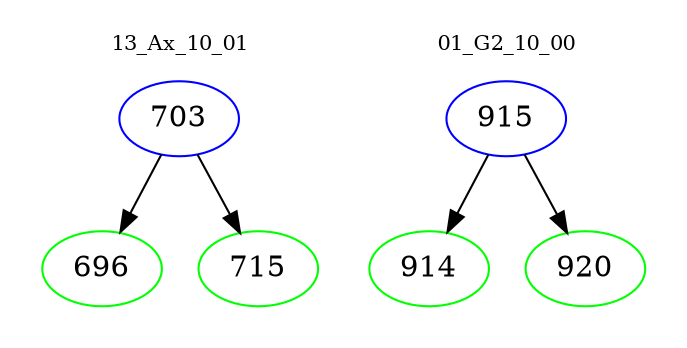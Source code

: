 digraph{
subgraph cluster_0 {
color = white
label = "13_Ax_10_01";
fontsize=10;
T0_703 [label="703", color="blue"]
T0_703 -> T0_696 [color="black"]
T0_696 [label="696", color="green"]
T0_703 -> T0_715 [color="black"]
T0_715 [label="715", color="green"]
}
subgraph cluster_1 {
color = white
label = "01_G2_10_00";
fontsize=10;
T1_915 [label="915", color="blue"]
T1_915 -> T1_914 [color="black"]
T1_914 [label="914", color="green"]
T1_915 -> T1_920 [color="black"]
T1_920 [label="920", color="green"]
}
}
